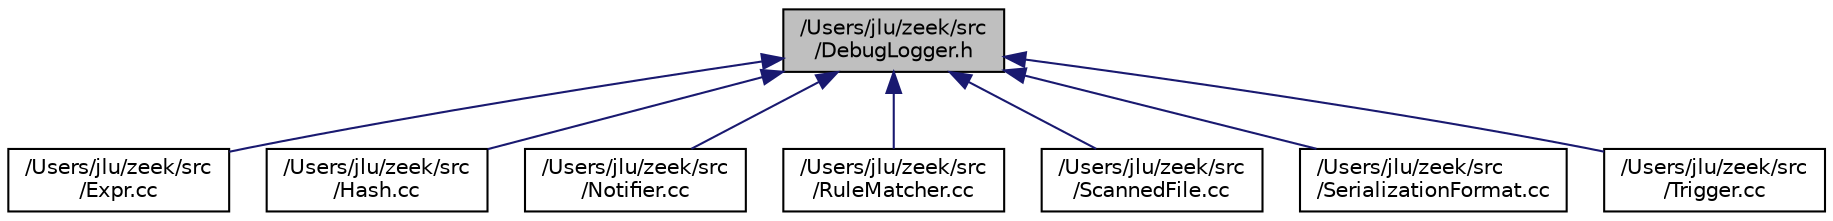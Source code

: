 digraph "/Users/jlu/zeek/src/DebugLogger.h"
{
 // LATEX_PDF_SIZE
  edge [fontname="Helvetica",fontsize="10",labelfontname="Helvetica",labelfontsize="10"];
  node [fontname="Helvetica",fontsize="10",shape=record];
  Node1 [label="/Users/jlu/zeek/src\l/DebugLogger.h",height=0.2,width=0.4,color="black", fillcolor="grey75", style="filled", fontcolor="black",tooltip=" "];
  Node1 -> Node2 [dir="back",color="midnightblue",fontsize="10",style="solid",fontname="Helvetica"];
  Node2 [label="/Users/jlu/zeek/src\l/Expr.cc",height=0.2,width=0.4,color="black", fillcolor="white", style="filled",URL="$de/d1c/Expr_8cc.html",tooltip=" "];
  Node1 -> Node3 [dir="back",color="midnightblue",fontsize="10",style="solid",fontname="Helvetica"];
  Node3 [label="/Users/jlu/zeek/src\l/Hash.cc",height=0.2,width=0.4,color="black", fillcolor="white", style="filled",URL="$da/dda/Hash_8cc.html",tooltip=" "];
  Node1 -> Node4 [dir="back",color="midnightblue",fontsize="10",style="solid",fontname="Helvetica"];
  Node4 [label="/Users/jlu/zeek/src\l/Notifier.cc",height=0.2,width=0.4,color="black", fillcolor="white", style="filled",URL="$de/d92/Notifier_8cc.html",tooltip=" "];
  Node1 -> Node5 [dir="back",color="midnightblue",fontsize="10",style="solid",fontname="Helvetica"];
  Node5 [label="/Users/jlu/zeek/src\l/RuleMatcher.cc",height=0.2,width=0.4,color="black", fillcolor="white", style="filled",URL="$db/dbd/RuleMatcher_8cc.html",tooltip=" "];
  Node1 -> Node6 [dir="back",color="midnightblue",fontsize="10",style="solid",fontname="Helvetica"];
  Node6 [label="/Users/jlu/zeek/src\l/ScannedFile.cc",height=0.2,width=0.4,color="black", fillcolor="white", style="filled",URL="$df/d33/ScannedFile_8cc.html",tooltip=" "];
  Node1 -> Node7 [dir="back",color="midnightblue",fontsize="10",style="solid",fontname="Helvetica"];
  Node7 [label="/Users/jlu/zeek/src\l/SerializationFormat.cc",height=0.2,width=0.4,color="black", fillcolor="white", style="filled",URL="$d6/d60/SerializationFormat_8cc.html",tooltip=" "];
  Node1 -> Node8 [dir="back",color="midnightblue",fontsize="10",style="solid",fontname="Helvetica"];
  Node8 [label="/Users/jlu/zeek/src\l/Trigger.cc",height=0.2,width=0.4,color="black", fillcolor="white", style="filled",URL="$d5/dc6/Trigger_8cc.html",tooltip=" "];
}
